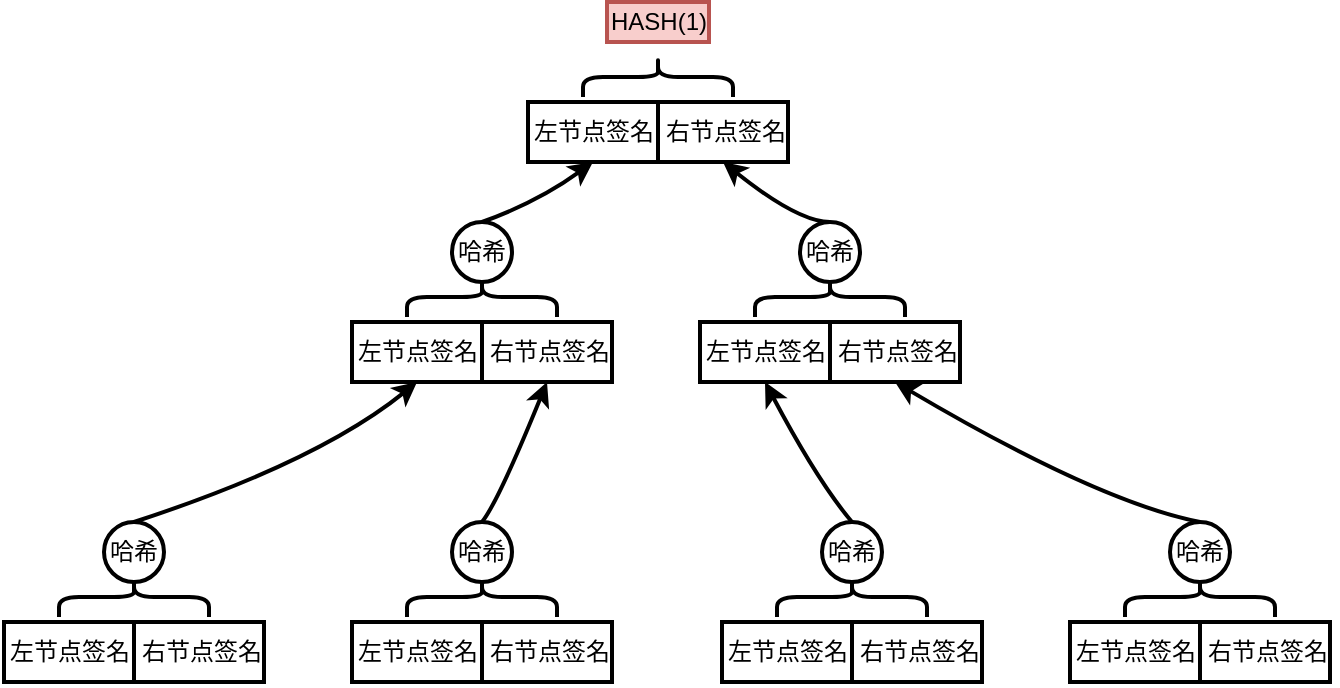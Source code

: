 <mxfile version="13.1.14" type="device"><diagram id="qffXO2eBu-qYfsywIXn0" name="Page-1"><mxGraphModel dx="981" dy="555" grid="1" gridSize="10" guides="1" tooltips="1" connect="1" arrows="1" fold="1" page="1" pageScale="1" pageWidth="827" pageHeight="1169" math="0" shadow="0"><root><mxCell id="0"/><mxCell id="1" parent="0"/><mxCell id="WpP0ynp9GMEOzujJ1uCr-1" value="" style="rounded=0;whiteSpace=wrap;html=1;strokeWidth=2;" vertex="1" parent="1"><mxGeometry x="295" y="160" width="130" height="30" as="geometry"/></mxCell><mxCell id="WpP0ynp9GMEOzujJ1uCr-8" value="" style="endArrow=none;html=1;entryX=0.5;entryY=0;entryDx=0;entryDy=0;strokeColor=#000000;strokeWidth=2;exitX=0.5;exitY=1;exitDx=0;exitDy=0;" edge="1" parent="1" source="WpP0ynp9GMEOzujJ1uCr-1" target="WpP0ynp9GMEOzujJ1uCr-1"><mxGeometry width="50" height="50" relative="1" as="geometry"><mxPoint x="390" y="190" as="sourcePoint"/><mxPoint x="435" y="490" as="targetPoint"/></mxGeometry></mxCell><mxCell id="WpP0ynp9GMEOzujJ1uCr-9" value="左节点签名" style="text;html=1;strokeColor=none;fillColor=none;align=center;verticalAlign=middle;whiteSpace=wrap;rounded=0;" vertex="1" parent="1"><mxGeometry x="293" y="165" width="70" height="20" as="geometry"/></mxCell><mxCell id="WpP0ynp9GMEOzujJ1uCr-10" value="右节点签名" style="text;html=1;strokeColor=none;fillColor=none;align=center;verticalAlign=middle;whiteSpace=wrap;rounded=0;" vertex="1" parent="1"><mxGeometry x="359" y="165" width="70" height="20" as="geometry"/></mxCell><mxCell id="WpP0ynp9GMEOzujJ1uCr-11" value="" style="rounded=0;whiteSpace=wrap;html=1;strokeWidth=2;" vertex="1" parent="1"><mxGeometry x="207" y="270" width="130" height="30" as="geometry"/></mxCell><mxCell id="WpP0ynp9GMEOzujJ1uCr-12" value="" style="endArrow=none;html=1;entryX=0.5;entryY=0;entryDx=0;entryDy=0;strokeColor=#000000;strokeWidth=2;exitX=0.5;exitY=1;exitDx=0;exitDy=0;" edge="1" parent="1" source="WpP0ynp9GMEOzujJ1uCr-11" target="WpP0ynp9GMEOzujJ1uCr-11"><mxGeometry width="50" height="50" relative="1" as="geometry"><mxPoint x="302" y="300" as="sourcePoint"/><mxPoint x="347" y="600" as="targetPoint"/></mxGeometry></mxCell><mxCell id="WpP0ynp9GMEOzujJ1uCr-13" value="左节点签名" style="text;html=1;strokeColor=none;fillColor=none;align=center;verticalAlign=middle;whiteSpace=wrap;rounded=0;" vertex="1" parent="1"><mxGeometry x="205" y="275" width="70" height="20" as="geometry"/></mxCell><mxCell id="WpP0ynp9GMEOzujJ1uCr-14" value="右节点签名" style="text;html=1;strokeColor=none;fillColor=none;align=center;verticalAlign=middle;whiteSpace=wrap;rounded=0;" vertex="1" parent="1"><mxGeometry x="271" y="275" width="70" height="20" as="geometry"/></mxCell><mxCell id="WpP0ynp9GMEOzujJ1uCr-15" value="" style="rounded=0;whiteSpace=wrap;html=1;strokeWidth=2;" vertex="1" parent="1"><mxGeometry x="381" y="270" width="130" height="30" as="geometry"/></mxCell><mxCell id="WpP0ynp9GMEOzujJ1uCr-16" value="" style="endArrow=none;html=1;entryX=0.5;entryY=0;entryDx=0;entryDy=0;strokeColor=#000000;strokeWidth=2;exitX=0.5;exitY=1;exitDx=0;exitDy=0;" edge="1" parent="1" source="WpP0ynp9GMEOzujJ1uCr-15" target="WpP0ynp9GMEOzujJ1uCr-15"><mxGeometry width="50" height="50" relative="1" as="geometry"><mxPoint x="476" y="300" as="sourcePoint"/><mxPoint x="521" y="600" as="targetPoint"/></mxGeometry></mxCell><mxCell id="WpP0ynp9GMEOzujJ1uCr-17" value="左节点签名" style="text;html=1;strokeColor=none;fillColor=none;align=center;verticalAlign=middle;whiteSpace=wrap;rounded=0;" vertex="1" parent="1"><mxGeometry x="379" y="275" width="70" height="20" as="geometry"/></mxCell><mxCell id="WpP0ynp9GMEOzujJ1uCr-18" value="右节点签名" style="text;html=1;strokeColor=none;fillColor=none;align=center;verticalAlign=middle;whiteSpace=wrap;rounded=0;" vertex="1" parent="1"><mxGeometry x="445" y="275" width="70" height="20" as="geometry"/></mxCell><mxCell id="WpP0ynp9GMEOzujJ1uCr-19" value="" style="shape=curlyBracket;whiteSpace=wrap;html=1;rounded=1;strokeWidth=2;rotation=90;" vertex="1" parent="1"><mxGeometry x="262" y="220" width="20" height="75" as="geometry"/></mxCell><mxCell id="WpP0ynp9GMEOzujJ1uCr-20" value="哈希" style="ellipse;whiteSpace=wrap;html=1;aspect=fixed;strokeWidth=2;" vertex="1" parent="1"><mxGeometry x="257" y="220" width="30" height="30" as="geometry"/></mxCell><mxCell id="WpP0ynp9GMEOzujJ1uCr-21" value="" style="curved=1;endArrow=classic;html=1;strokeColor=#000000;strokeWidth=2;exitX=0.5;exitY=0;exitDx=0;exitDy=0;entryX=0.25;entryY=1;entryDx=0;entryDy=0;" edge="1" parent="1" source="WpP0ynp9GMEOzujJ1uCr-20" target="WpP0ynp9GMEOzujJ1uCr-1"><mxGeometry width="50" height="50" relative="1" as="geometry"><mxPoint x="190" y="230" as="sourcePoint"/><mxPoint x="240" y="180" as="targetPoint"/><Array as="points"><mxPoint x="300" y="210"/></Array></mxGeometry></mxCell><mxCell id="WpP0ynp9GMEOzujJ1uCr-22" value="" style="shape=curlyBracket;whiteSpace=wrap;html=1;rounded=1;strokeWidth=2;rotation=90;" vertex="1" parent="1"><mxGeometry x="436" y="220" width="20" height="75" as="geometry"/></mxCell><mxCell id="WpP0ynp9GMEOzujJ1uCr-23" value="哈希" style="ellipse;whiteSpace=wrap;html=1;aspect=fixed;strokeWidth=2;" vertex="1" parent="1"><mxGeometry x="431" y="220" width="30" height="30" as="geometry"/></mxCell><mxCell id="WpP0ynp9GMEOzujJ1uCr-24" value="" style="curved=1;endArrow=classic;html=1;strokeColor=#000000;strokeWidth=2;entryX=0.75;entryY=1;entryDx=0;entryDy=0;exitX=0.5;exitY=0;exitDx=0;exitDy=0;" edge="1" parent="1" source="WpP0ynp9GMEOzujJ1uCr-23" target="WpP0ynp9GMEOzujJ1uCr-1"><mxGeometry width="50" height="50" relative="1" as="geometry"><mxPoint x="500" y="240" as="sourcePoint"/><mxPoint x="550" y="190" as="targetPoint"/><Array as="points"><mxPoint x="430" y="220"/></Array></mxGeometry></mxCell><mxCell id="WpP0ynp9GMEOzujJ1uCr-25" value="" style="rounded=0;whiteSpace=wrap;html=1;strokeWidth=2;" vertex="1" parent="1"><mxGeometry x="33" y="420" width="130" height="30" as="geometry"/></mxCell><mxCell id="WpP0ynp9GMEOzujJ1uCr-26" value="" style="endArrow=none;html=1;entryX=0.5;entryY=0;entryDx=0;entryDy=0;strokeColor=#000000;strokeWidth=2;exitX=0.5;exitY=1;exitDx=0;exitDy=0;" edge="1" parent="1" source="WpP0ynp9GMEOzujJ1uCr-25" target="WpP0ynp9GMEOzujJ1uCr-25"><mxGeometry width="50" height="50" relative="1" as="geometry"><mxPoint x="128" y="450" as="sourcePoint"/><mxPoint x="173" y="750" as="targetPoint"/></mxGeometry></mxCell><mxCell id="WpP0ynp9GMEOzujJ1uCr-27" value="左节点签名" style="text;html=1;strokeColor=none;fillColor=none;align=center;verticalAlign=middle;whiteSpace=wrap;rounded=0;" vertex="1" parent="1"><mxGeometry x="31" y="425" width="70" height="20" as="geometry"/></mxCell><mxCell id="WpP0ynp9GMEOzujJ1uCr-28" value="右节点签名" style="text;html=1;strokeColor=none;fillColor=none;align=center;verticalAlign=middle;whiteSpace=wrap;rounded=0;" vertex="1" parent="1"><mxGeometry x="97" y="425" width="70" height="20" as="geometry"/></mxCell><mxCell id="WpP0ynp9GMEOzujJ1uCr-29" value="" style="rounded=0;whiteSpace=wrap;html=1;strokeWidth=2;" vertex="1" parent="1"><mxGeometry x="207" y="420" width="130" height="30" as="geometry"/></mxCell><mxCell id="WpP0ynp9GMEOzujJ1uCr-30" value="" style="endArrow=none;html=1;entryX=0.5;entryY=0;entryDx=0;entryDy=0;strokeColor=#000000;strokeWidth=2;exitX=0.5;exitY=1;exitDx=0;exitDy=0;" edge="1" parent="1" source="WpP0ynp9GMEOzujJ1uCr-29" target="WpP0ynp9GMEOzujJ1uCr-29"><mxGeometry width="50" height="50" relative="1" as="geometry"><mxPoint x="302" y="450" as="sourcePoint"/><mxPoint x="347" y="750" as="targetPoint"/></mxGeometry></mxCell><mxCell id="WpP0ynp9GMEOzujJ1uCr-31" value="左节点签名" style="text;html=1;strokeColor=none;fillColor=none;align=center;verticalAlign=middle;whiteSpace=wrap;rounded=0;" vertex="1" parent="1"><mxGeometry x="205" y="425" width="70" height="20" as="geometry"/></mxCell><mxCell id="WpP0ynp9GMEOzujJ1uCr-32" value="右节点签名" style="text;html=1;strokeColor=none;fillColor=none;align=center;verticalAlign=middle;whiteSpace=wrap;rounded=0;" vertex="1" parent="1"><mxGeometry x="271" y="425" width="70" height="20" as="geometry"/></mxCell><mxCell id="WpP0ynp9GMEOzujJ1uCr-33" value="" style="shape=curlyBracket;whiteSpace=wrap;html=1;rounded=1;strokeWidth=2;rotation=90;" vertex="1" parent="1"><mxGeometry x="88" y="370" width="20" height="75" as="geometry"/></mxCell><mxCell id="WpP0ynp9GMEOzujJ1uCr-34" value="哈希" style="ellipse;whiteSpace=wrap;html=1;aspect=fixed;strokeWidth=2;" vertex="1" parent="1"><mxGeometry x="83" y="370" width="30" height="30" as="geometry"/></mxCell><mxCell id="WpP0ynp9GMEOzujJ1uCr-35" value="" style="curved=1;endArrow=classic;html=1;strokeColor=#000000;strokeWidth=2;exitX=0.5;exitY=0;exitDx=0;exitDy=0;entryX=0.25;entryY=1;entryDx=0;entryDy=0;" edge="1" parent="1" source="WpP0ynp9GMEOzujJ1uCr-34" target="WpP0ynp9GMEOzujJ1uCr-11"><mxGeometry width="50" height="50" relative="1" as="geometry"><mxPoint x="16" y="380" as="sourcePoint"/><mxPoint x="153.5" y="340" as="targetPoint"/><Array as="points"><mxPoint x="190" y="340"/></Array></mxGeometry></mxCell><mxCell id="WpP0ynp9GMEOzujJ1uCr-36" value="" style="shape=curlyBracket;whiteSpace=wrap;html=1;rounded=1;strokeWidth=2;rotation=90;" vertex="1" parent="1"><mxGeometry x="262" y="370" width="20" height="75" as="geometry"/></mxCell><mxCell id="WpP0ynp9GMEOzujJ1uCr-37" value="哈希" style="ellipse;whiteSpace=wrap;html=1;aspect=fixed;strokeWidth=2;" vertex="1" parent="1"><mxGeometry x="257" y="370" width="30" height="30" as="geometry"/></mxCell><mxCell id="WpP0ynp9GMEOzujJ1uCr-38" value="" style="curved=1;endArrow=classic;html=1;strokeColor=#000000;strokeWidth=2;entryX=0.75;entryY=1;entryDx=0;entryDy=0;exitX=0.5;exitY=0;exitDx=0;exitDy=0;" edge="1" parent="1" source="WpP0ynp9GMEOzujJ1uCr-37" target="WpP0ynp9GMEOzujJ1uCr-11"><mxGeometry width="50" height="50" relative="1" as="geometry"><mxPoint x="326" y="390" as="sourcePoint"/><mxPoint x="218.5" y="340" as="targetPoint"/><Array as="points"><mxPoint x="280" y="360"/></Array></mxGeometry></mxCell><mxCell id="WpP0ynp9GMEOzujJ1uCr-39" value="" style="rounded=0;whiteSpace=wrap;html=1;strokeWidth=2;" vertex="1" parent="1"><mxGeometry x="392" y="420" width="130" height="30" as="geometry"/></mxCell><mxCell id="WpP0ynp9GMEOzujJ1uCr-40" value="" style="endArrow=none;html=1;entryX=0.5;entryY=0;entryDx=0;entryDy=0;strokeColor=#000000;strokeWidth=2;exitX=0.5;exitY=1;exitDx=0;exitDy=0;" edge="1" parent="1" source="WpP0ynp9GMEOzujJ1uCr-39" target="WpP0ynp9GMEOzujJ1uCr-39"><mxGeometry width="50" height="50" relative="1" as="geometry"><mxPoint x="487" y="450" as="sourcePoint"/><mxPoint x="532" y="750" as="targetPoint"/></mxGeometry></mxCell><mxCell id="WpP0ynp9GMEOzujJ1uCr-41" value="左节点签名" style="text;html=1;strokeColor=none;fillColor=none;align=center;verticalAlign=middle;whiteSpace=wrap;rounded=0;" vertex="1" parent="1"><mxGeometry x="390" y="425" width="70" height="20" as="geometry"/></mxCell><mxCell id="WpP0ynp9GMEOzujJ1uCr-42" value="右节点签名" style="text;html=1;strokeColor=none;fillColor=none;align=center;verticalAlign=middle;whiteSpace=wrap;rounded=0;" vertex="1" parent="1"><mxGeometry x="456" y="425" width="70" height="20" as="geometry"/></mxCell><mxCell id="WpP0ynp9GMEOzujJ1uCr-43" value="" style="rounded=0;whiteSpace=wrap;html=1;strokeWidth=2;" vertex="1" parent="1"><mxGeometry x="566" y="420" width="130" height="30" as="geometry"/></mxCell><mxCell id="WpP0ynp9GMEOzujJ1uCr-44" value="" style="endArrow=none;html=1;entryX=0.5;entryY=0;entryDx=0;entryDy=0;strokeColor=#000000;strokeWidth=2;exitX=0.5;exitY=1;exitDx=0;exitDy=0;" edge="1" parent="1" source="WpP0ynp9GMEOzujJ1uCr-43" target="WpP0ynp9GMEOzujJ1uCr-43"><mxGeometry width="50" height="50" relative="1" as="geometry"><mxPoint x="661" y="450" as="sourcePoint"/><mxPoint x="706" y="750" as="targetPoint"/></mxGeometry></mxCell><mxCell id="WpP0ynp9GMEOzujJ1uCr-45" value="左节点签名" style="text;html=1;strokeColor=none;fillColor=none;align=center;verticalAlign=middle;whiteSpace=wrap;rounded=0;" vertex="1" parent="1"><mxGeometry x="564" y="425" width="70" height="20" as="geometry"/></mxCell><mxCell id="WpP0ynp9GMEOzujJ1uCr-46" value="右节点签名" style="text;html=1;strokeColor=none;fillColor=none;align=center;verticalAlign=middle;whiteSpace=wrap;rounded=0;" vertex="1" parent="1"><mxGeometry x="630" y="425" width="70" height="20" as="geometry"/></mxCell><mxCell id="WpP0ynp9GMEOzujJ1uCr-47" value="" style="shape=curlyBracket;whiteSpace=wrap;html=1;rounded=1;strokeWidth=2;rotation=90;" vertex="1" parent="1"><mxGeometry x="447" y="370" width="20" height="75" as="geometry"/></mxCell><mxCell id="WpP0ynp9GMEOzujJ1uCr-48" value="哈希" style="ellipse;whiteSpace=wrap;html=1;aspect=fixed;strokeWidth=2;" vertex="1" parent="1"><mxGeometry x="442" y="370" width="30" height="30" as="geometry"/></mxCell><mxCell id="WpP0ynp9GMEOzujJ1uCr-49" value="" style="curved=1;endArrow=classic;html=1;strokeColor=#000000;strokeWidth=2;exitX=0.5;exitY=0;exitDx=0;exitDy=0;entryX=0.25;entryY=1;entryDx=0;entryDy=0;" edge="1" parent="1" source="WpP0ynp9GMEOzujJ1uCr-48" target="WpP0ynp9GMEOzujJ1uCr-15"><mxGeometry width="50" height="50" relative="1" as="geometry"><mxPoint x="375" y="380" as="sourcePoint"/><mxPoint x="598.5" y="300" as="targetPoint"/><Array as="points"><mxPoint x="440" y="350"/></Array></mxGeometry></mxCell><mxCell id="WpP0ynp9GMEOzujJ1uCr-50" value="" style="shape=curlyBracket;whiteSpace=wrap;html=1;rounded=1;strokeWidth=2;rotation=90;" vertex="1" parent="1"><mxGeometry x="621" y="370" width="20" height="75" as="geometry"/></mxCell><mxCell id="WpP0ynp9GMEOzujJ1uCr-51" value="哈希" style="ellipse;whiteSpace=wrap;html=1;aspect=fixed;strokeWidth=2;" vertex="1" parent="1"><mxGeometry x="616" y="370" width="30" height="30" as="geometry"/></mxCell><mxCell id="WpP0ynp9GMEOzujJ1uCr-52" value="" style="curved=1;endArrow=classic;html=1;strokeColor=#000000;strokeWidth=2;entryX=0.75;entryY=1;entryDx=0;entryDy=0;exitX=0.5;exitY=0;exitDx=0;exitDy=0;" edge="1" parent="1" source="WpP0ynp9GMEOzujJ1uCr-51" target="WpP0ynp9GMEOzujJ1uCr-15"><mxGeometry width="50" height="50" relative="1" as="geometry"><mxPoint x="685" y="390" as="sourcePoint"/><mxPoint x="658.69" y="300.87" as="targetPoint"/><Array as="points"><mxPoint x="580" y="360"/></Array></mxGeometry></mxCell><mxCell id="WpP0ynp9GMEOzujJ1uCr-53" value="" style="shape=curlyBracket;whiteSpace=wrap;html=1;rounded=1;strokeWidth=2;rotation=90;" vertex="1" parent="1"><mxGeometry x="350" y="110" width="20" height="75" as="geometry"/></mxCell><mxCell id="WpP0ynp9GMEOzujJ1uCr-55" value="HASH(1)" style="rounded=0;whiteSpace=wrap;html=1;strokeWidth=2;fillColor=#f8cecc;strokeColor=#b85450;" vertex="1" parent="1"><mxGeometry x="334.5" y="110" width="51" height="20" as="geometry"/></mxCell></root></mxGraphModel></diagram></mxfile>